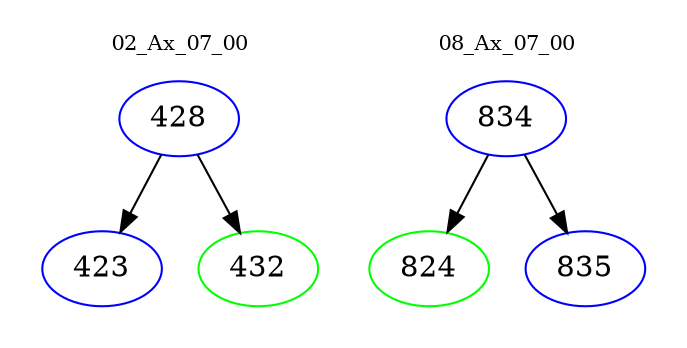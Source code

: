 digraph{
subgraph cluster_0 {
color = white
label = "02_Ax_07_00";
fontsize=10;
T0_428 [label="428", color="blue"]
T0_428 -> T0_423 [color="black"]
T0_423 [label="423", color="blue"]
T0_428 -> T0_432 [color="black"]
T0_432 [label="432", color="green"]
}
subgraph cluster_1 {
color = white
label = "08_Ax_07_00";
fontsize=10;
T1_834 [label="834", color="blue"]
T1_834 -> T1_824 [color="black"]
T1_824 [label="824", color="green"]
T1_834 -> T1_835 [color="black"]
T1_835 [label="835", color="blue"]
}
}
